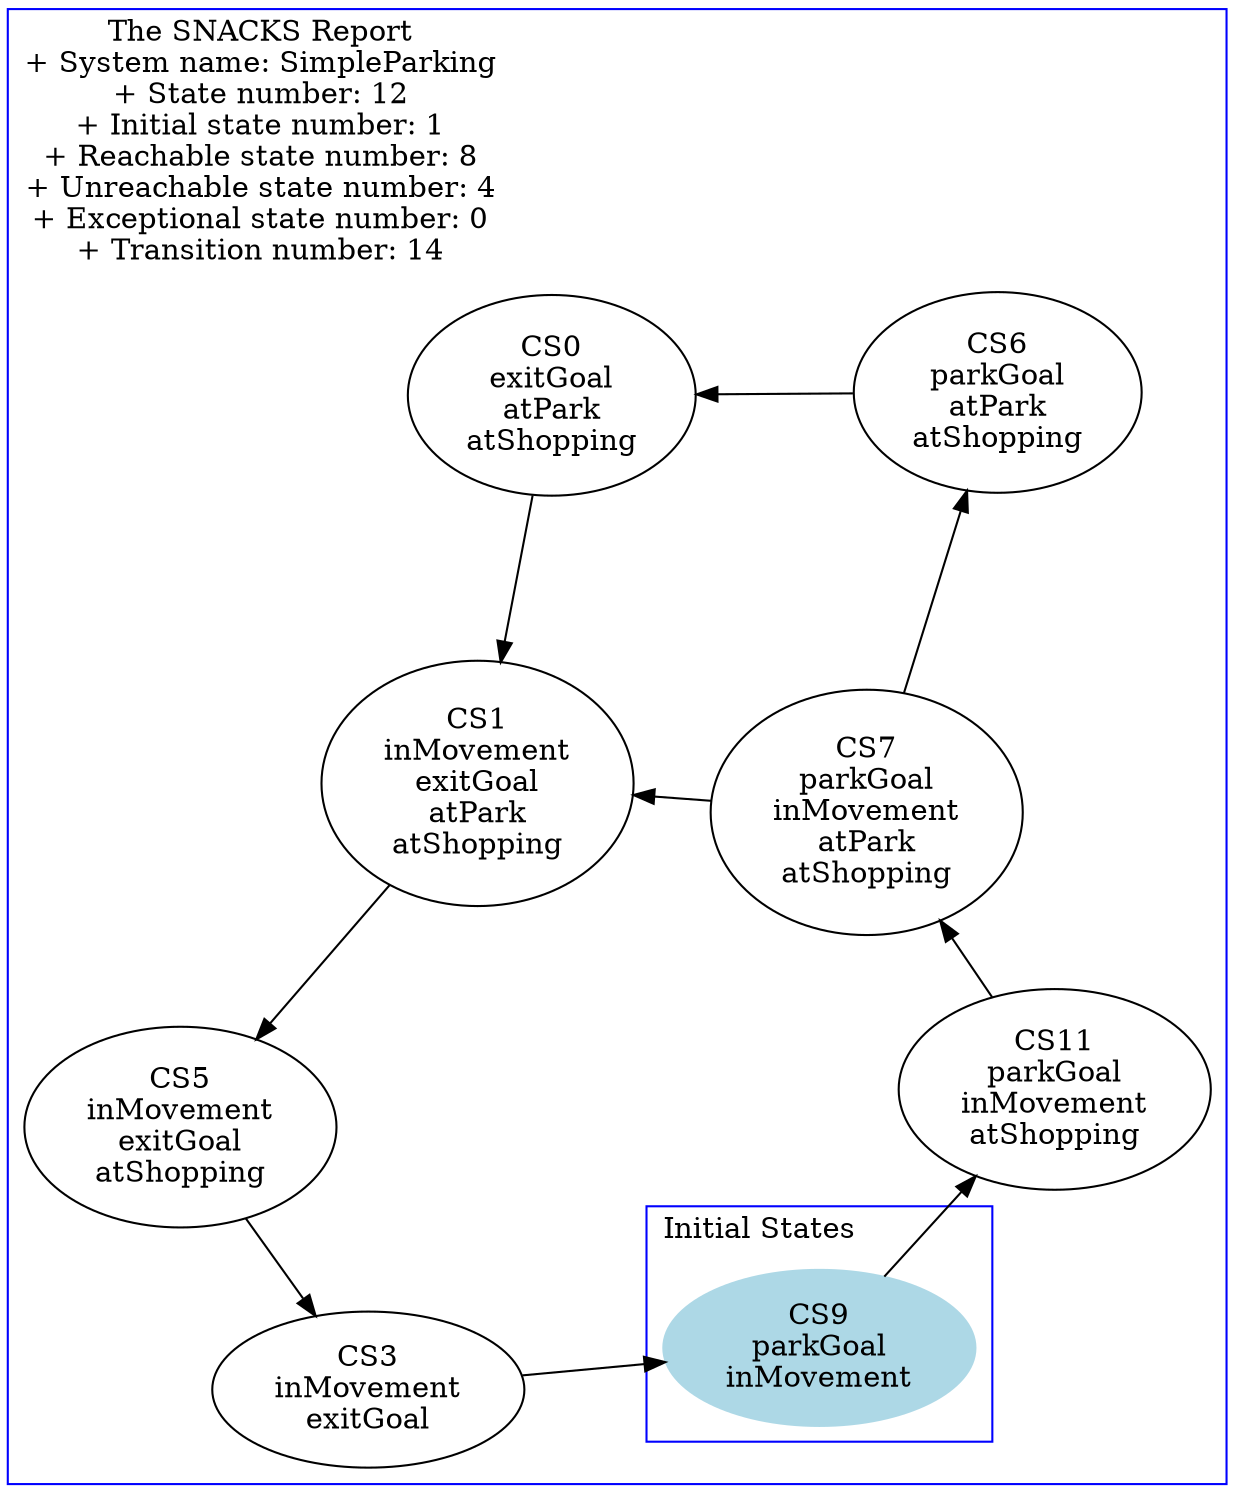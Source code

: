 strict digraph SimpleParking {
overlap = false;
splines = true; 
layout = fdp; 
subgraph cluster_0 {
color = blue; 
labeljust = "l";
label = "The SNACKS Report\n+ System name: SimpleParking\n+ State number: 12\n+ Initial state number: 1\n+ Reachable state number: 8\n+ Unreachable state number: 4\n+ Exceptional state number: 0\n+ Transition number: 14";
"CS9"->"CS11"->"CS7"->"CS1";
"CS7"->"CS6";
"CS6"->"CS0"->"CS1";
"CS1"->"CS5"->"CS3"->"CS9";
subgraph cluster_1 {
node [style=filled];
color = blue;
labeljust = "l";
label = "Initial States";
"CS9" [label = "\N\nparkGoal\ninMovement", color=lightblue, style=filled] 
}
"CS11" [label = "\N\nparkGoal\ninMovement\natShopping"];
"CS6" [label = "\N\nparkGoal\natPark\natShopping"];
"CS1" [label = "\N\ninMovement\nexitGoal\natPark\natShopping"];
"CS0" [label = "\N\nexitGoal\natPark\natShopping"];
"CS7" [label = "\N\nparkGoal\ninMovement\natPark\natShopping"];
"CS5" [label = "\N\ninMovement\nexitGoal\natShopping"];
"CS3" [label = "\N\ninMovement\nexitGoal"];
}
}
